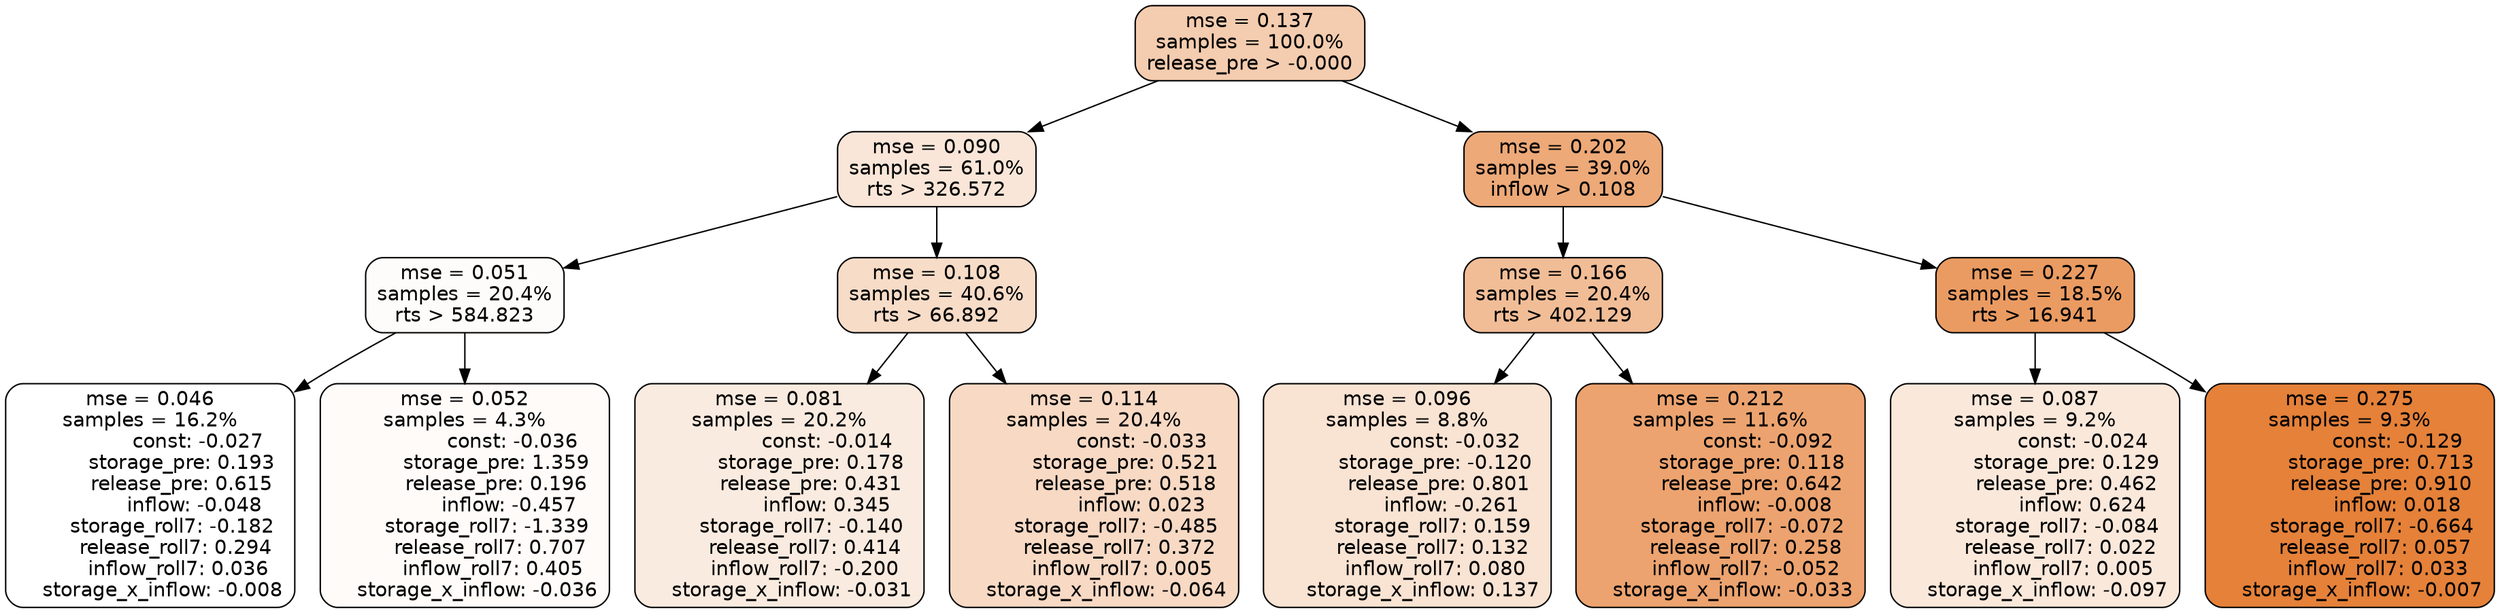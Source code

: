 digraph tree {
node [shape=rectangle, style="filled, rounded", color="black", fontname=helvetica] ;
edge [fontname=helvetica] ;
	"0" [label="mse = 0.137
samples = 100.0%
release_pre > -0.000", fillcolor="#f4ccaf"]
	"1" [label="mse = 0.090
samples = 61.0%
rts > 326.572", fillcolor="#f9e6d8"]
	"8" [label="mse = 0.202
samples = 39.0%
inflow > 0.108", fillcolor="#eda978"]
	"5" [label="mse = 0.051
samples = 20.4%
rts > 584.823", fillcolor="#fefcfa"]
	"2" [label="mse = 0.108
samples = 40.6%
rts > 66.892", fillcolor="#f7dcc8"]
	"9" [label="mse = 0.166
samples = 20.4%
rts > 402.129", fillcolor="#f1bd97"]
	"12" [label="mse = 0.227
samples = 18.5%
rts > 16.941", fillcolor="#ea9b62"]
	"7" [label="mse = 0.046
samples = 16.2%
               const: -0.027
          storage_pre: 0.193
          release_pre: 0.615
              inflow: -0.048
       storage_roll7: -0.182
        release_roll7: 0.294
         inflow_roll7: 0.036
    storage_x_inflow: -0.008", fillcolor="#ffffff"]
	"6" [label="mse = 0.052
samples = 4.3%
               const: -0.036
          storage_pre: 1.359
          release_pre: 0.196
              inflow: -0.457
       storage_roll7: -1.339
        release_roll7: 0.707
         inflow_roll7: 0.405
    storage_x_inflow: -0.036", fillcolor="#fefbf9"]
	"3" [label="mse = 0.081
samples = 20.2%
               const: -0.014
          storage_pre: 0.178
          release_pre: 0.431
               inflow: 0.345
       storage_roll7: -0.140
        release_roll7: 0.414
        inflow_roll7: -0.200
    storage_x_inflow: -0.031", fillcolor="#faebe0"]
	"4" [label="mse = 0.114
samples = 20.4%
               const: -0.033
          storage_pre: 0.521
          release_pre: 0.518
               inflow: 0.023
       storage_roll7: -0.485
        release_roll7: 0.372
         inflow_roll7: 0.005
    storage_x_inflow: -0.064", fillcolor="#f7d9c4"]
	"11" [label="mse = 0.096
samples = 8.8%
               const: -0.032
         storage_pre: -0.120
          release_pre: 0.801
              inflow: -0.261
        storage_roll7: 0.159
        release_roll7: 0.132
         inflow_roll7: 0.080
     storage_x_inflow: 0.137", fillcolor="#f9e3d3"]
	"10" [label="mse = 0.212
samples = 11.6%
               const: -0.092
          storage_pre: 0.118
          release_pre: 0.642
              inflow: -0.008
       storage_roll7: -0.072
        release_roll7: 0.258
        inflow_roll7: -0.052
    storage_x_inflow: -0.033", fillcolor="#eca36f"]
	"13" [label="mse = 0.087
samples = 9.2%
               const: -0.024
          storage_pre: 0.129
          release_pre: 0.462
               inflow: 0.624
       storage_roll7: -0.084
        release_roll7: 0.022
         inflow_roll7: 0.005
    storage_x_inflow: -0.097", fillcolor="#fae8db"]
	"14" [label="mse = 0.275
samples = 9.3%
               const: -0.129
          storage_pre: 0.713
          release_pre: 0.910
               inflow: 0.018
       storage_roll7: -0.664
        release_roll7: 0.057
         inflow_roll7: 0.033
    storage_x_inflow: -0.007", fillcolor="#e58139"]

	"0" -> "1"
	"0" -> "8"
	"1" -> "2"
	"1" -> "5"
	"8" -> "9"
	"8" -> "12"
	"5" -> "6"
	"5" -> "7"
	"2" -> "3"
	"2" -> "4"
	"9" -> "10"
	"9" -> "11"
	"12" -> "13"
	"12" -> "14"
}